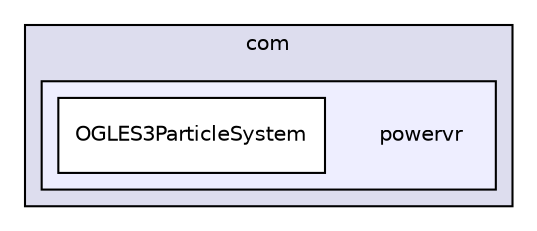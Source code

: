 digraph "PVR/SDK_3.4/Examples/Advanced/ParticleSystem/OGLES3/Build/Android/src/com/powervr" {
  compound=true
  node [ fontsize="10", fontname="Helvetica"];
  edge [ labelfontsize="10", labelfontname="Helvetica"];
  subgraph clusterdir_4b60c26898ab99b1b7509e1224e1bbeb {
    graph [ bgcolor="#ddddee", pencolor="black", label="com" fontname="Helvetica", fontsize="10", URL="dir_4b60c26898ab99b1b7509e1224e1bbeb.html"]
  subgraph clusterdir_4be264365c14a11879dda280e7d55596 {
    graph [ bgcolor="#eeeeff", pencolor="black", label="" URL="dir_4be264365c14a11879dda280e7d55596.html"];
    dir_4be264365c14a11879dda280e7d55596 [shape=plaintext label="powervr"];
    dir_688384bfacf2b491e76b609050f99ab5 [shape=box label="OGLES3ParticleSystem" color="black" fillcolor="white" style="filled" URL="dir_688384bfacf2b491e76b609050f99ab5.html"];
  }
  }
}
